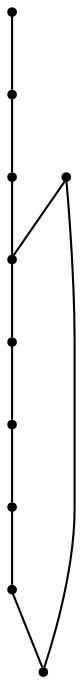graph {
  node [shape=point,comment="{\"directed\":false,\"doi\":\"10.1007/978-3-662-45803-7_9\",\"figure\":\"3\"}"]

  v0 [pos="886.8401738418966,1066.6258661577128"]
  v1 [pos="856.7643347839953,1067.5297869870415"]
  v2 [pos="826.7552374671827,1065.7662190016576"]
  v3 [pos="796.7252078025929,969.2950299480754"]
  v4 [pos="766.6452331744622,910.6018792932678"]
  v5 [pos="736.5441035140035,871.4606443165545"]
  v6 [pos="706.4390609678661,843.5123791700303"]
  v7 [pos="676.3632219099649,822.555792151103"]
  v8 [pos="646.2581793638275,806.2554469946099"]
  v9 [pos="616.1823403059262,793.2237202683921"]

  v1 -- v0 [id="-3",pos="856.7643347839953,1067.5297869870415 886.8401738418966,1066.6258661577128 886.8401738418966,1066.6258661577128 886.8401738418966,1066.6258661577128"]
  v0 -- v6 [id="-18",pos="886.8401738418966,1066.6258661577128 856.2756694432603,1057.136160516553 856.2756694432603,1057.136160516553 856.2756694432603,1057.136160516553 826.4083267490839,1001.7905066754385 826.4083267490839,1001.7905066754385 826.4083267490839,1001.7905066754385 796.42836929635,940.4750314415851 796.42836929635,940.4750314415851 796.42836929635,940.4750314415851 766.1815721275764,895.6766896954249 766.1815721275764,895.6766896954249 766.1815721275764,895.6766896954249 734.8130810642439,862.4508245822526 734.8130810642439,862.4508245822526 734.8130810642439,862.4508245822526 706.4390609678661,843.5123791700303 706.4390609678661,843.5123791700303 706.4390609678661,843.5123791700303"]
  v9 -- v8 [id="-20",pos="616.1823403059262,793.2237202683921 646.2581793638275,806.2554469946099 646.2581793638275,806.2554469946099 646.2581793638275,806.2554469946099"]
  v8 -- v7 [id="-39",pos="646.2581793638275,806.2554469946099 675.8497749599314,817.2229773160625 675.8497749599314,817.2229773160625 675.8497749599314,817.2229773160625 676.3632219099649,822.555792151103 676.3632219099649,822.555792151103 676.3632219099649,822.555792151103"]
  v2 -- v1 [id="-45",pos="826.7552374671827,1065.7662190016576 856.7643347839953,1067.5297869870415 856.7643347839953,1067.5297869870415 856.7643347839953,1067.5297869870415"]
  v7 -- v6 [id="-61",pos="676.3632219099649,822.555792151103 706.4390609678661,843.5123791700303 706.4390609678661,843.5123791700303 706.4390609678661,843.5123791700303"]
  v3 -- v2 [id="-63",pos="796.7252078025929,969.2950299480754 826.7552374671827,1065.7662190016576 826.7552374671827,1065.7662190016576 826.7552374671827,1065.7662190016576"]
  v6 -- v5 [id="-69",pos="706.4390609678661,843.5123791700303 736.5441035140035,871.4606443165545 736.5441035140035,871.4606443165545 736.5441035140035,871.4606443165545"]
  v4 -- v3 [id="-73",pos="766.6452331744622,910.6018792932678 796.7252078025929,969.2950299480754 796.7252078025929,969.2950299480754 796.7252078025929,969.2950299480754"]
  v5 -- v4 [id="-77",pos="736.5441035140035,871.4606443165545 766.6452331744622,910.6018792932678 766.6452331744622,910.6018792932678 766.6452331744622,910.6018792932678"]
}